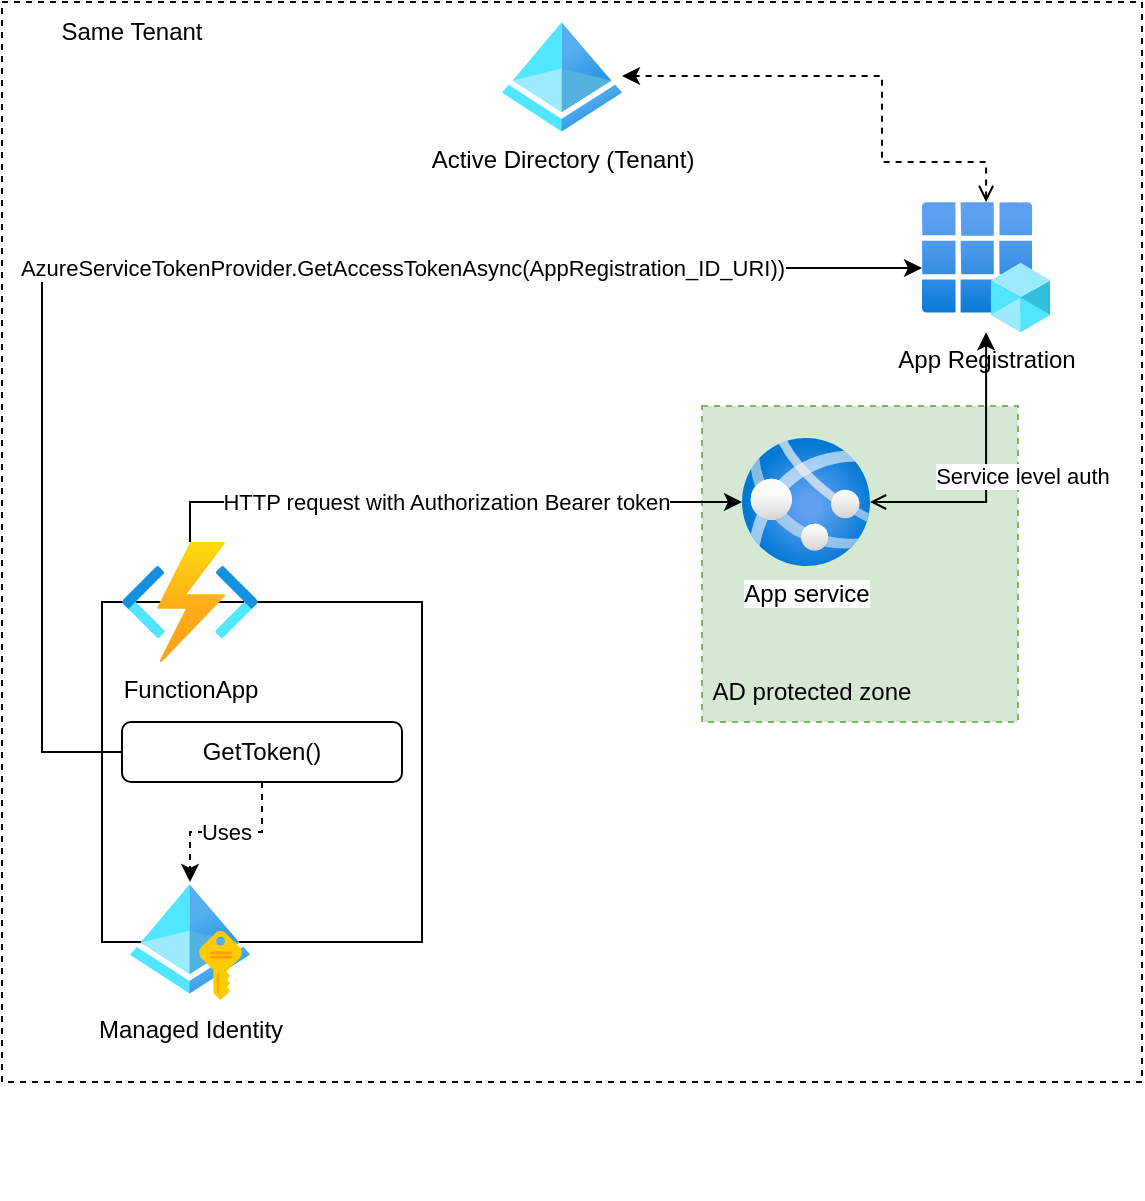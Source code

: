 <mxfile version="16.5.1" type="device"><diagram id="H0oWw-Qd6U0elrHSm35U" name="Page-1"><mxGraphModel dx="1360" dy="905" grid="1" gridSize="10" guides="1" tooltips="1" connect="1" arrows="1" fold="1" page="1" pageScale="1" pageWidth="850" pageHeight="1100" math="0" shadow="0"><root><mxCell id="0"/><mxCell id="1" parent="0"/><mxCell id="1cTb_oOemHk5_0qmu8-S-24" value="" style="whiteSpace=wrap;html=1;aspect=fixed;dashed=1;fillColor=#d5e8d4;strokeColor=#82b366;" vertex="1" parent="1"><mxGeometry x="490" y="242" width="158" height="158" as="geometry"/></mxCell><mxCell id="1cTb_oOemHk5_0qmu8-S-17" value="" style="rounded=0;whiteSpace=wrap;html=1;" vertex="1" parent="1"><mxGeometry x="190" y="340" width="160" height="170" as="geometry"/></mxCell><mxCell id="1cTb_oOemHk5_0qmu8-S-10" style="edgeStyle=orthogonalEdgeStyle;rounded=0;orthogonalLoop=1;jettySize=auto;html=1;startArrow=open;startFill=0;dashed=1;" edge="1" parent="1" source="1cTb_oOemHk5_0qmu8-S-1" target="1cTb_oOemHk5_0qmu8-S-2"><mxGeometry relative="1" as="geometry"><mxPoint x="450" y="90" as="targetPoint"/><Array as="points"><mxPoint x="632" y="120"/><mxPoint x="580" y="120"/><mxPoint x="580" y="77"/></Array></mxGeometry></mxCell><mxCell id="1cTb_oOemHk5_0qmu8-S-1" value="App Registration" style="aspect=fixed;html=1;points=[];align=center;image;fontSize=12;image=img/lib/azure2/identity/App_Registrations.svg;" vertex="1" parent="1"><mxGeometry x="600" y="140" width="64.12" height="65.14" as="geometry"/></mxCell><mxCell id="1cTb_oOemHk5_0qmu8-S-2" value="Active Directory (Tenant)" style="aspect=fixed;html=1;points=[];align=center;image;fontSize=12;image=img/lib/azure2/identity/Azure_Active_Directory.svg;" vertex="1" parent="1"><mxGeometry x="390" y="50" width="60" height="54.86" as="geometry"/></mxCell><mxCell id="1cTb_oOemHk5_0qmu8-S-8" value="Service level auth" style="edgeStyle=orthogonalEdgeStyle;rounded=0;orthogonalLoop=1;jettySize=auto;html=1;startArrow=open;startFill=0;" edge="1" parent="1" source="1cTb_oOemHk5_0qmu8-S-3" target="1cTb_oOemHk5_0qmu8-S-1"><mxGeometry x="0.0" y="-18" relative="1" as="geometry"><mxPoint as="offset"/></mxGeometry></mxCell><mxCell id="1cTb_oOemHk5_0qmu8-S-3" value="App service" style="aspect=fixed;html=1;points=[];align=center;image;fontSize=12;image=img/lib/azure2/app_services/App_Services.svg;" vertex="1" parent="1"><mxGeometry x="510" y="258" width="64" height="64" as="geometry"/></mxCell><mxCell id="1cTb_oOemHk5_0qmu8-S-15" value="HTTP request with Authorization Bearer token" style="edgeStyle=orthogonalEdgeStyle;rounded=0;orthogonalLoop=1;jettySize=auto;html=1;startArrow=none;startFill=0;" edge="1" parent="1" source="1cTb_oOemHk5_0qmu8-S-4" target="1cTb_oOemHk5_0qmu8-S-3"><mxGeometry relative="1" as="geometry"><Array as="points"><mxPoint x="234" y="290"/></Array></mxGeometry></mxCell><mxCell id="1cTb_oOemHk5_0qmu8-S-4" value="FunctionApp" style="aspect=fixed;html=1;points=[];align=center;image;fontSize=12;image=img/lib/azure2/compute/Function_Apps.svg;" vertex="1" parent="1"><mxGeometry x="200" y="310" width="68" height="60" as="geometry"/></mxCell><mxCell id="1cTb_oOemHk5_0qmu8-S-5" value="Managed Identity" style="aspect=fixed;html=1;points=[];align=center;image;fontSize=12;image=img/lib/azure2/identity/Managed_Identities.svg;" vertex="1" parent="1"><mxGeometry x="204" y="480" width="60" height="60" as="geometry"/></mxCell><mxCell id="1cTb_oOemHk5_0qmu8-S-20" value="Uses" style="edgeStyle=orthogonalEdgeStyle;rounded=0;orthogonalLoop=1;jettySize=auto;html=1;startArrow=none;startFill=0;dashed=1;endArrow=classic;endFill=1;" edge="1" parent="1" source="1cTb_oOemHk5_0qmu8-S-19" target="1cTb_oOemHk5_0qmu8-S-5"><mxGeometry relative="1" as="geometry"/></mxCell><mxCell id="1cTb_oOemHk5_0qmu8-S-21" style="edgeStyle=orthogonalEdgeStyle;rounded=0;orthogonalLoop=1;jettySize=auto;html=1;startArrow=none;startFill=0;" edge="1" parent="1" source="1cTb_oOemHk5_0qmu8-S-19" target="1cTb_oOemHk5_0qmu8-S-1"><mxGeometry relative="1" as="geometry"><Array as="points"><mxPoint x="160" y="415"/><mxPoint x="160" y="173"/></Array></mxGeometry></mxCell><mxCell id="1cTb_oOemHk5_0qmu8-S-22" value="AzureServiceTokenProvider.GetAccessTokenAsync(AppRegistration_ID_URI))" style="edgeLabel;html=1;align=center;verticalAlign=middle;resizable=0;points=[];" vertex="1" connectable="0" parent="1cTb_oOemHk5_0qmu8-S-21"><mxGeometry x="-0.555" y="2" relative="1" as="geometry"><mxPoint x="182" y="-122" as="offset"/></mxGeometry></mxCell><mxCell id="1cTb_oOemHk5_0qmu8-S-19" value="GetToken()" style="rounded=1;whiteSpace=wrap;html=1;" vertex="1" parent="1"><mxGeometry x="200" y="400" width="140" height="30" as="geometry"/></mxCell><mxCell id="1cTb_oOemHk5_0qmu8-S-25" value="AD protected zone" style="text;html=1;strokeColor=none;fillColor=none;align=center;verticalAlign=middle;whiteSpace=wrap;rounded=0;dashed=1;" vertex="1" parent="1"><mxGeometry x="490" y="370" width="110" height="30" as="geometry"/></mxCell><mxCell id="1cTb_oOemHk5_0qmu8-S-27" style="edgeStyle=orthogonalEdgeStyle;rounded=0;orthogonalLoop=1;jettySize=auto;html=1;exitX=0.5;exitY=1;exitDx=0;exitDy=0;dashed=1;startArrow=none;startFill=0;endArrow=classic;endFill=1;" edge="1" parent="1"><mxGeometry relative="1" as="geometry"><mxPoint x="410" y="630" as="sourcePoint"/><mxPoint x="410" y="630" as="targetPoint"/></mxGeometry></mxCell><mxCell id="1cTb_oOemHk5_0qmu8-S-28" value="" style="rounded=0;whiteSpace=wrap;html=1;dashed=1;fillColor=none;" vertex="1" parent="1"><mxGeometry x="140" y="40" width="570" height="540" as="geometry"/></mxCell><mxCell id="1cTb_oOemHk5_0qmu8-S-29" value="Same Tenant" style="text;html=1;strokeColor=none;fillColor=none;align=center;verticalAlign=middle;whiteSpace=wrap;rounded=0;dashed=1;" vertex="1" parent="1"><mxGeometry x="140" y="40" width="130" height="30" as="geometry"/></mxCell></root></mxGraphModel></diagram></mxfile>